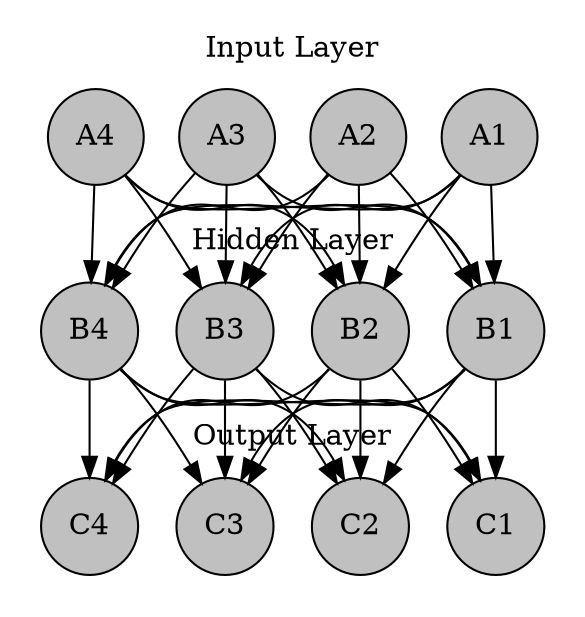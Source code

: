 digraph N {
    node [shape=circle, style=filled, fillcolor=lightblue];
    
    // Input layer
    subgraph cluster_input {
        style=filled;
        color=transparent;
        node [style=filled, fillcolor=silver];
        label="Input Layer";
        A1 A2 A3 A4;
    }
    
    // Hidden layer
    subgraph cluster_hidden {
        style=filled;
        color=transparent;
        node [style=filled, fillcolor=silver];
        label="Hidden Layer";
        B1 B2 B3 B4;
    }
    
    // Output layer
    subgraph cluster_output {
        style=filled;
        color=transparent;
        node [style=filled, fillcolor=silver];
        label="Output Layer";
        C1 C2 C3 C4;
    }
    
    // Connections
    A1 -> B1; A1 -> B2; A1 -> B3; A1 -> B4;
    A2 -> B1; A2 -> B2; A2 -> B3; A2 -> B4;
    A3 -> B1; A3 -> B2; A3 -> B3; A3 -> B4;
    A4 -> B1; A4 -> B2; A4 -> B3; A4 -> B4;
    
    B1 -> C1; B1 -> C2; B1 -> C3; B1 -> C4;
    B2 -> C1; B2 -> C2; B2 -> C3; B2 -> C4;
    B3 -> C1; B3 -> C2; B3 -> C3; B3 -> C4;
    B4 -> C1; B4 -> C2; B4 -> C3; B4 -> C4;
}

